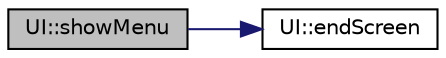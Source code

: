 digraph "UI::showMenu"
{
 // LATEX_PDF_SIZE
  edge [fontname="Helvetica",fontsize="10",labelfontname="Helvetica",labelfontsize="10"];
  node [fontname="Helvetica",fontsize="10",shape=record];
  rankdir="LR";
  Node1 [label="UI::showMenu",height=0.2,width=0.4,color="black", fillcolor="grey75", style="filled", fontcolor="black",tooltip=" "];
  Node1 -> Node2 [color="midnightblue",fontsize="10",style="solid",fontname="Helvetica"];
  Node2 [label="UI::endScreen",height=0.2,width=0.4,color="black", fillcolor="white", style="filled",URL="$classUI.html#a762bd309e06c1d3bf0a51f045476ef2f",tooltip=" "];
}
